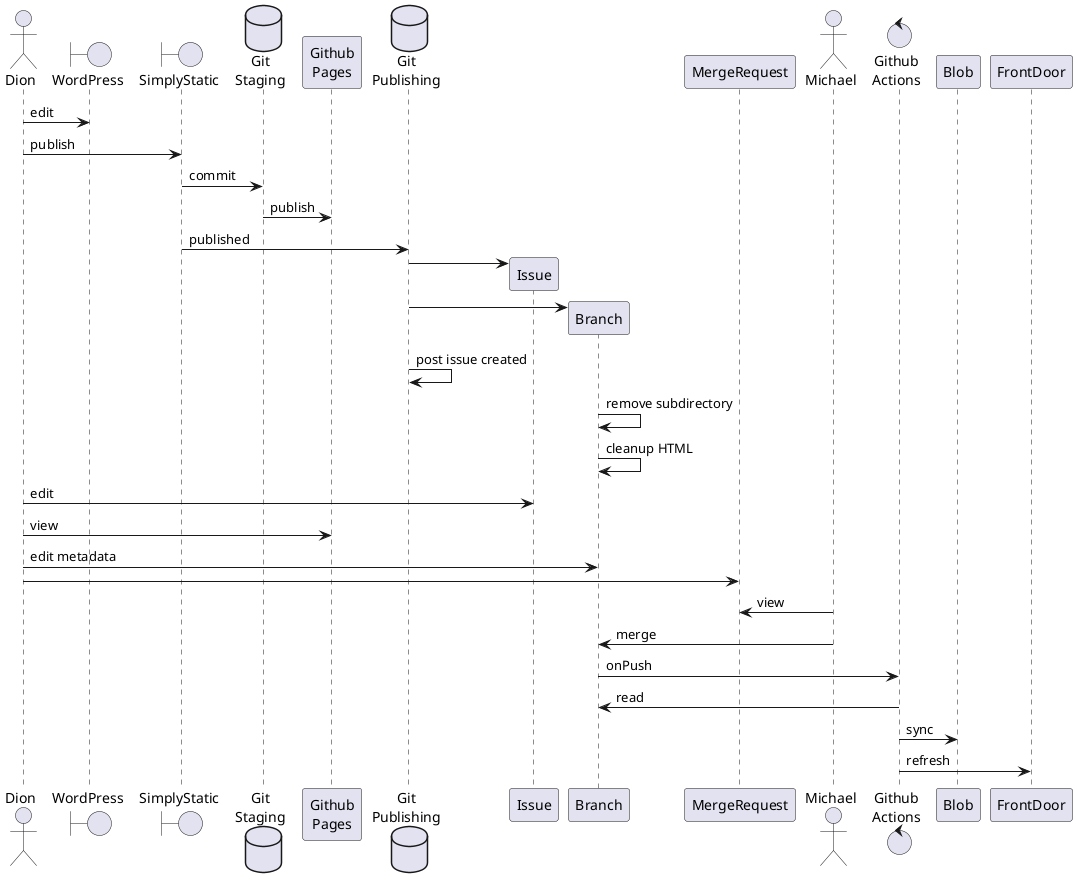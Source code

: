 @startuml

actor Dion

boundary WordPress as WP
Dion -> WP : edit
boundary SimplyStatic as SS
Dion -> SS : publish
database "Git\nStaging" as GH_Stage_Repo
SS -> GH_Stage_Repo : commit
participant "Github\nPages" as GH_Stage_Page
GH_Stage_Repo -> GH_Stage_Page : publish
database "Git\nPublishing" as GH_DevOps_Repo
SS -> GH_DevOps_Repo : published
create Issue
GH_DevOps_Repo -> Issue
create Branch

GH_DevOps_Repo -> Branch
GH_DevOps_Repo -> GH_DevOps_Repo : post issue created
Branch -> Branch : remove subdirectory
Branch -> Branch : cleanup HTML
Dion -> Issue : edit
Dion -> GH_Stage_Page : view
Dion -> Branch : edit metadata
Dion -> MergeRequest
actor Michael
Michael -> MergeRequest : view
Michael -> Branch : merge
control "Github\nActions" as GithubActions
Branch -> GithubActions: onPush
GithubActions -> Branch : read
GithubActions -> Blob : sync
GithubActions -> FrontDoor : refresh

@enduml 